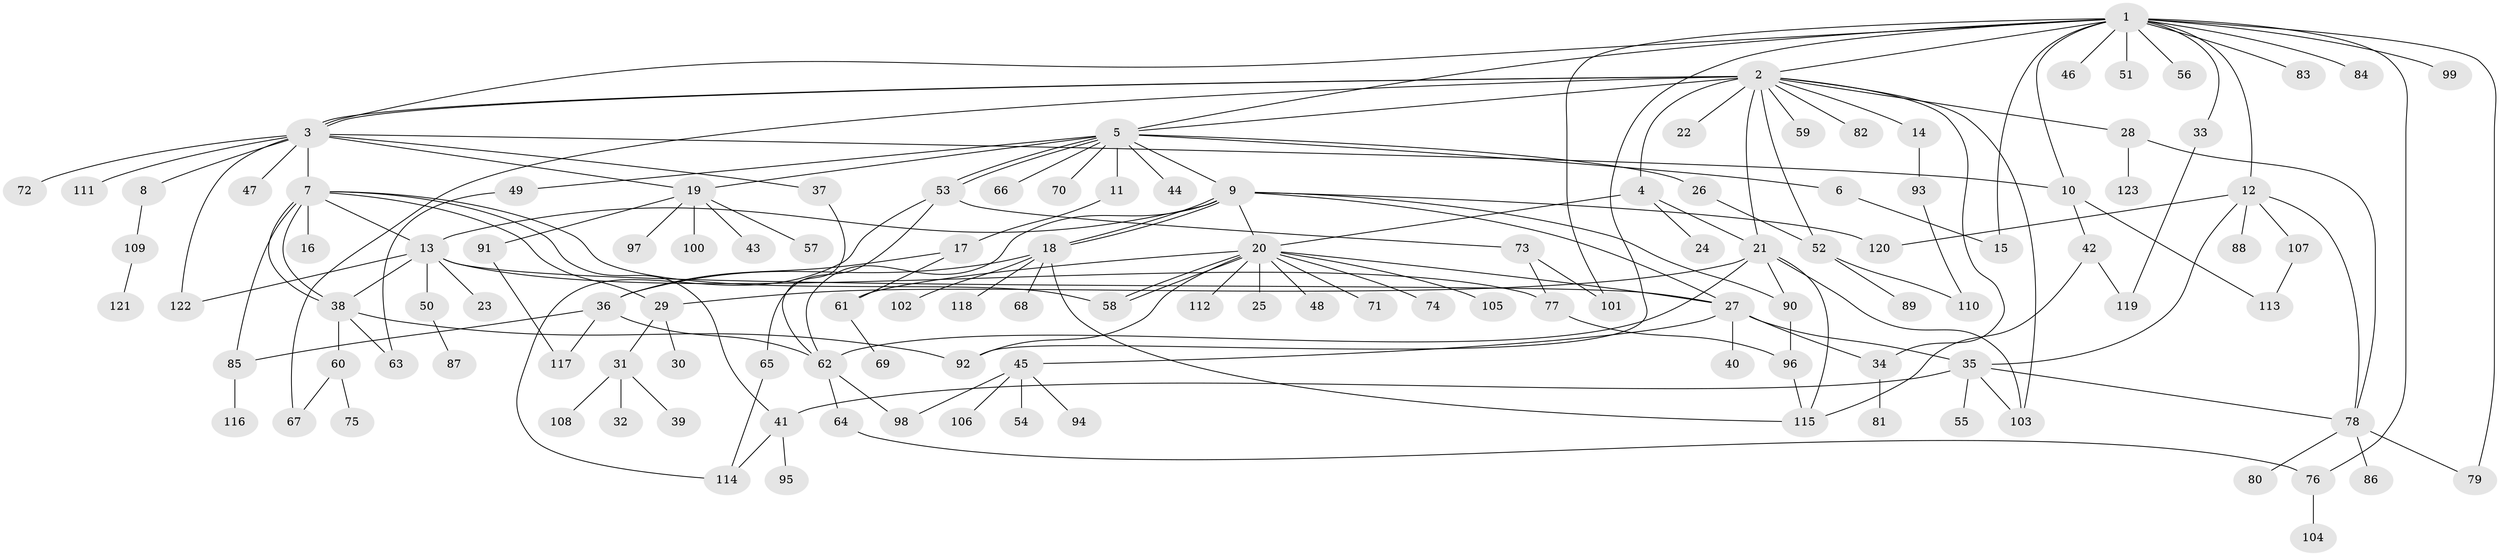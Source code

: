 // coarse degree distribution, {19: 0.010752688172043012, 23: 0.010752688172043012, 11: 0.010752688172043012, 8: 0.021505376344086023, 2: 0.15053763440860216, 14: 0.010752688172043012, 9: 0.010752688172043012, 4: 0.053763440860215055, 3: 0.11827956989247312, 1: 0.5053763440860215, 6: 0.053763440860215055, 12: 0.010752688172043012, 10: 0.010752688172043012, 5: 0.021505376344086023}
// Generated by graph-tools (version 1.1) at 2025/41/03/06/25 10:41:50]
// undirected, 123 vertices, 176 edges
graph export_dot {
graph [start="1"]
  node [color=gray90,style=filled];
  1;
  2;
  3;
  4;
  5;
  6;
  7;
  8;
  9;
  10;
  11;
  12;
  13;
  14;
  15;
  16;
  17;
  18;
  19;
  20;
  21;
  22;
  23;
  24;
  25;
  26;
  27;
  28;
  29;
  30;
  31;
  32;
  33;
  34;
  35;
  36;
  37;
  38;
  39;
  40;
  41;
  42;
  43;
  44;
  45;
  46;
  47;
  48;
  49;
  50;
  51;
  52;
  53;
  54;
  55;
  56;
  57;
  58;
  59;
  60;
  61;
  62;
  63;
  64;
  65;
  66;
  67;
  68;
  69;
  70;
  71;
  72;
  73;
  74;
  75;
  76;
  77;
  78;
  79;
  80;
  81;
  82;
  83;
  84;
  85;
  86;
  87;
  88;
  89;
  90;
  91;
  92;
  93;
  94;
  95;
  96;
  97;
  98;
  99;
  100;
  101;
  102;
  103;
  104;
  105;
  106;
  107;
  108;
  109;
  110;
  111;
  112;
  113;
  114;
  115;
  116;
  117;
  118;
  119;
  120;
  121;
  122;
  123;
  1 -- 2;
  1 -- 3;
  1 -- 5;
  1 -- 10;
  1 -- 12;
  1 -- 15;
  1 -- 33;
  1 -- 46;
  1 -- 51;
  1 -- 56;
  1 -- 76;
  1 -- 79;
  1 -- 83;
  1 -- 84;
  1 -- 92;
  1 -- 99;
  1 -- 101;
  2 -- 3;
  2 -- 3;
  2 -- 4;
  2 -- 5;
  2 -- 14;
  2 -- 21;
  2 -- 22;
  2 -- 28;
  2 -- 34;
  2 -- 52;
  2 -- 59;
  2 -- 67;
  2 -- 82;
  2 -- 103;
  3 -- 7;
  3 -- 8;
  3 -- 10;
  3 -- 19;
  3 -- 37;
  3 -- 47;
  3 -- 72;
  3 -- 111;
  3 -- 122;
  4 -- 20;
  4 -- 21;
  4 -- 24;
  5 -- 6;
  5 -- 9;
  5 -- 11;
  5 -- 19;
  5 -- 26;
  5 -- 44;
  5 -- 49;
  5 -- 53;
  5 -- 53;
  5 -- 66;
  5 -- 70;
  6 -- 15;
  7 -- 13;
  7 -- 16;
  7 -- 29;
  7 -- 38;
  7 -- 38;
  7 -- 41;
  7 -- 58;
  7 -- 85;
  8 -- 109;
  9 -- 13;
  9 -- 18;
  9 -- 18;
  9 -- 20;
  9 -- 27;
  9 -- 62;
  9 -- 90;
  9 -- 120;
  10 -- 42;
  10 -- 113;
  11 -- 17;
  12 -- 35;
  12 -- 78;
  12 -- 88;
  12 -- 107;
  12 -- 120;
  13 -- 23;
  13 -- 27;
  13 -- 38;
  13 -- 50;
  13 -- 77;
  13 -- 122;
  14 -- 93;
  17 -- 36;
  17 -- 61;
  18 -- 36;
  18 -- 68;
  18 -- 102;
  18 -- 115;
  18 -- 118;
  19 -- 43;
  19 -- 57;
  19 -- 91;
  19 -- 97;
  19 -- 100;
  20 -- 25;
  20 -- 27;
  20 -- 48;
  20 -- 58;
  20 -- 58;
  20 -- 61;
  20 -- 71;
  20 -- 74;
  20 -- 92;
  20 -- 105;
  20 -- 112;
  21 -- 29;
  21 -- 62;
  21 -- 90;
  21 -- 103;
  21 -- 115;
  26 -- 52;
  27 -- 34;
  27 -- 35;
  27 -- 40;
  27 -- 45;
  28 -- 78;
  28 -- 123;
  29 -- 30;
  29 -- 31;
  31 -- 32;
  31 -- 39;
  31 -- 108;
  33 -- 119;
  34 -- 81;
  35 -- 41;
  35 -- 55;
  35 -- 78;
  35 -- 103;
  36 -- 62;
  36 -- 85;
  36 -- 117;
  37 -- 62;
  38 -- 60;
  38 -- 63;
  38 -- 92;
  41 -- 95;
  41 -- 114;
  42 -- 115;
  42 -- 119;
  45 -- 54;
  45 -- 94;
  45 -- 98;
  45 -- 106;
  49 -- 63;
  50 -- 87;
  52 -- 89;
  52 -- 110;
  53 -- 65;
  53 -- 73;
  53 -- 114;
  60 -- 67;
  60 -- 75;
  61 -- 69;
  62 -- 64;
  62 -- 98;
  64 -- 76;
  65 -- 114;
  73 -- 77;
  73 -- 101;
  76 -- 104;
  77 -- 96;
  78 -- 79;
  78 -- 80;
  78 -- 86;
  85 -- 116;
  90 -- 96;
  91 -- 117;
  93 -- 110;
  96 -- 115;
  107 -- 113;
  109 -- 121;
}
